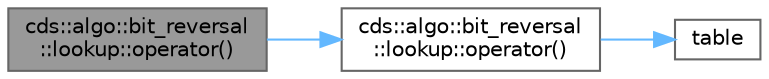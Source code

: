 digraph "cds::algo::bit_reversal::lookup::operator()"
{
 // LATEX_PDF_SIZE
  bgcolor="transparent";
  edge [fontname=Helvetica,fontsize=10,labelfontname=Helvetica,labelfontsize=10];
  node [fontname=Helvetica,fontsize=10,shape=box,height=0.2,width=0.4];
  rankdir="LR";
  Node1 [id="Node000001",label="cds::algo::bit_reversal\l::lookup::operator()",height=0.2,width=0.4,color="gray40", fillcolor="grey60", style="filled", fontcolor="black",tooltip="64bit"];
  Node1 -> Node2 [id="edge1_Node000001_Node000002",color="steelblue1",style="solid",tooltip=" "];
  Node2 [id="Node000002",label="cds::algo::bit_reversal\l::lookup::operator()",height=0.2,width=0.4,color="grey40", fillcolor="white", style="filled",URL="$structcds_1_1algo_1_1bit__reversal_1_1lookup.html#ab209b0c5901da5bb27a07ab2331feeae",tooltip="32bit"];
  Node2 -> Node3 [id="edge2_Node000002_Node000003",color="steelblue1",style="solid",tooltip=" "];
  Node3 [id="Node000003",label="table",height=0.2,width=0.4,color="grey40", fillcolor="white", style="filled",URL="$_tutorial___advanced_initialization___lin_spaced_8cpp.html#a6d7f0e87f8aa44936feb21fa94981cf9",tooltip=" "];
}
